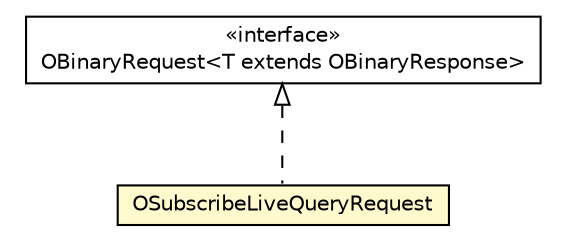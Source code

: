 #!/usr/local/bin/dot
#
# Class diagram 
# Generated by UMLGraph version R5_6-24-gf6e263 (http://www.umlgraph.org/)
#

digraph G {
	edge [fontname="Helvetica",fontsize=10,labelfontname="Helvetica",labelfontsize=10];
	node [fontname="Helvetica",fontsize=10,shape=plaintext];
	nodesep=0.25;
	ranksep=0.5;
	// com.orientechnologies.orient.client.remote.OBinaryRequest<T extends com.orientechnologies.orient.client.remote.OBinaryResponse>
	c7064821 [label=<<table title="com.orientechnologies.orient.client.remote.OBinaryRequest" border="0" cellborder="1" cellspacing="0" cellpadding="2" port="p" href="../OBinaryRequest.html">
		<tr><td><table border="0" cellspacing="0" cellpadding="1">
<tr><td align="center" balign="center"> &#171;interface&#187; </td></tr>
<tr><td align="center" balign="center"> OBinaryRequest&lt;T extends OBinaryResponse&gt; </td></tr>
		</table></td></tr>
		</table>>, URL="../OBinaryRequest.html", fontname="Helvetica", fontcolor="black", fontsize=10.0];
	// com.orientechnologies.orient.client.remote.message.OSubscribeLiveQueryRequest
	c7064900 [label=<<table title="com.orientechnologies.orient.client.remote.message.OSubscribeLiveQueryRequest" border="0" cellborder="1" cellspacing="0" cellpadding="2" port="p" bgcolor="lemonChiffon" href="./OSubscribeLiveQueryRequest.html">
		<tr><td><table border="0" cellspacing="0" cellpadding="1">
<tr><td align="center" balign="center"> OSubscribeLiveQueryRequest </td></tr>
		</table></td></tr>
		</table>>, URL="./OSubscribeLiveQueryRequest.html", fontname="Helvetica", fontcolor="black", fontsize=10.0];
	//com.orientechnologies.orient.client.remote.message.OSubscribeLiveQueryRequest implements com.orientechnologies.orient.client.remote.OBinaryRequest<T extends com.orientechnologies.orient.client.remote.OBinaryResponse>
	c7064821:p -> c7064900:p [dir=back,arrowtail=empty,style=dashed];
}

